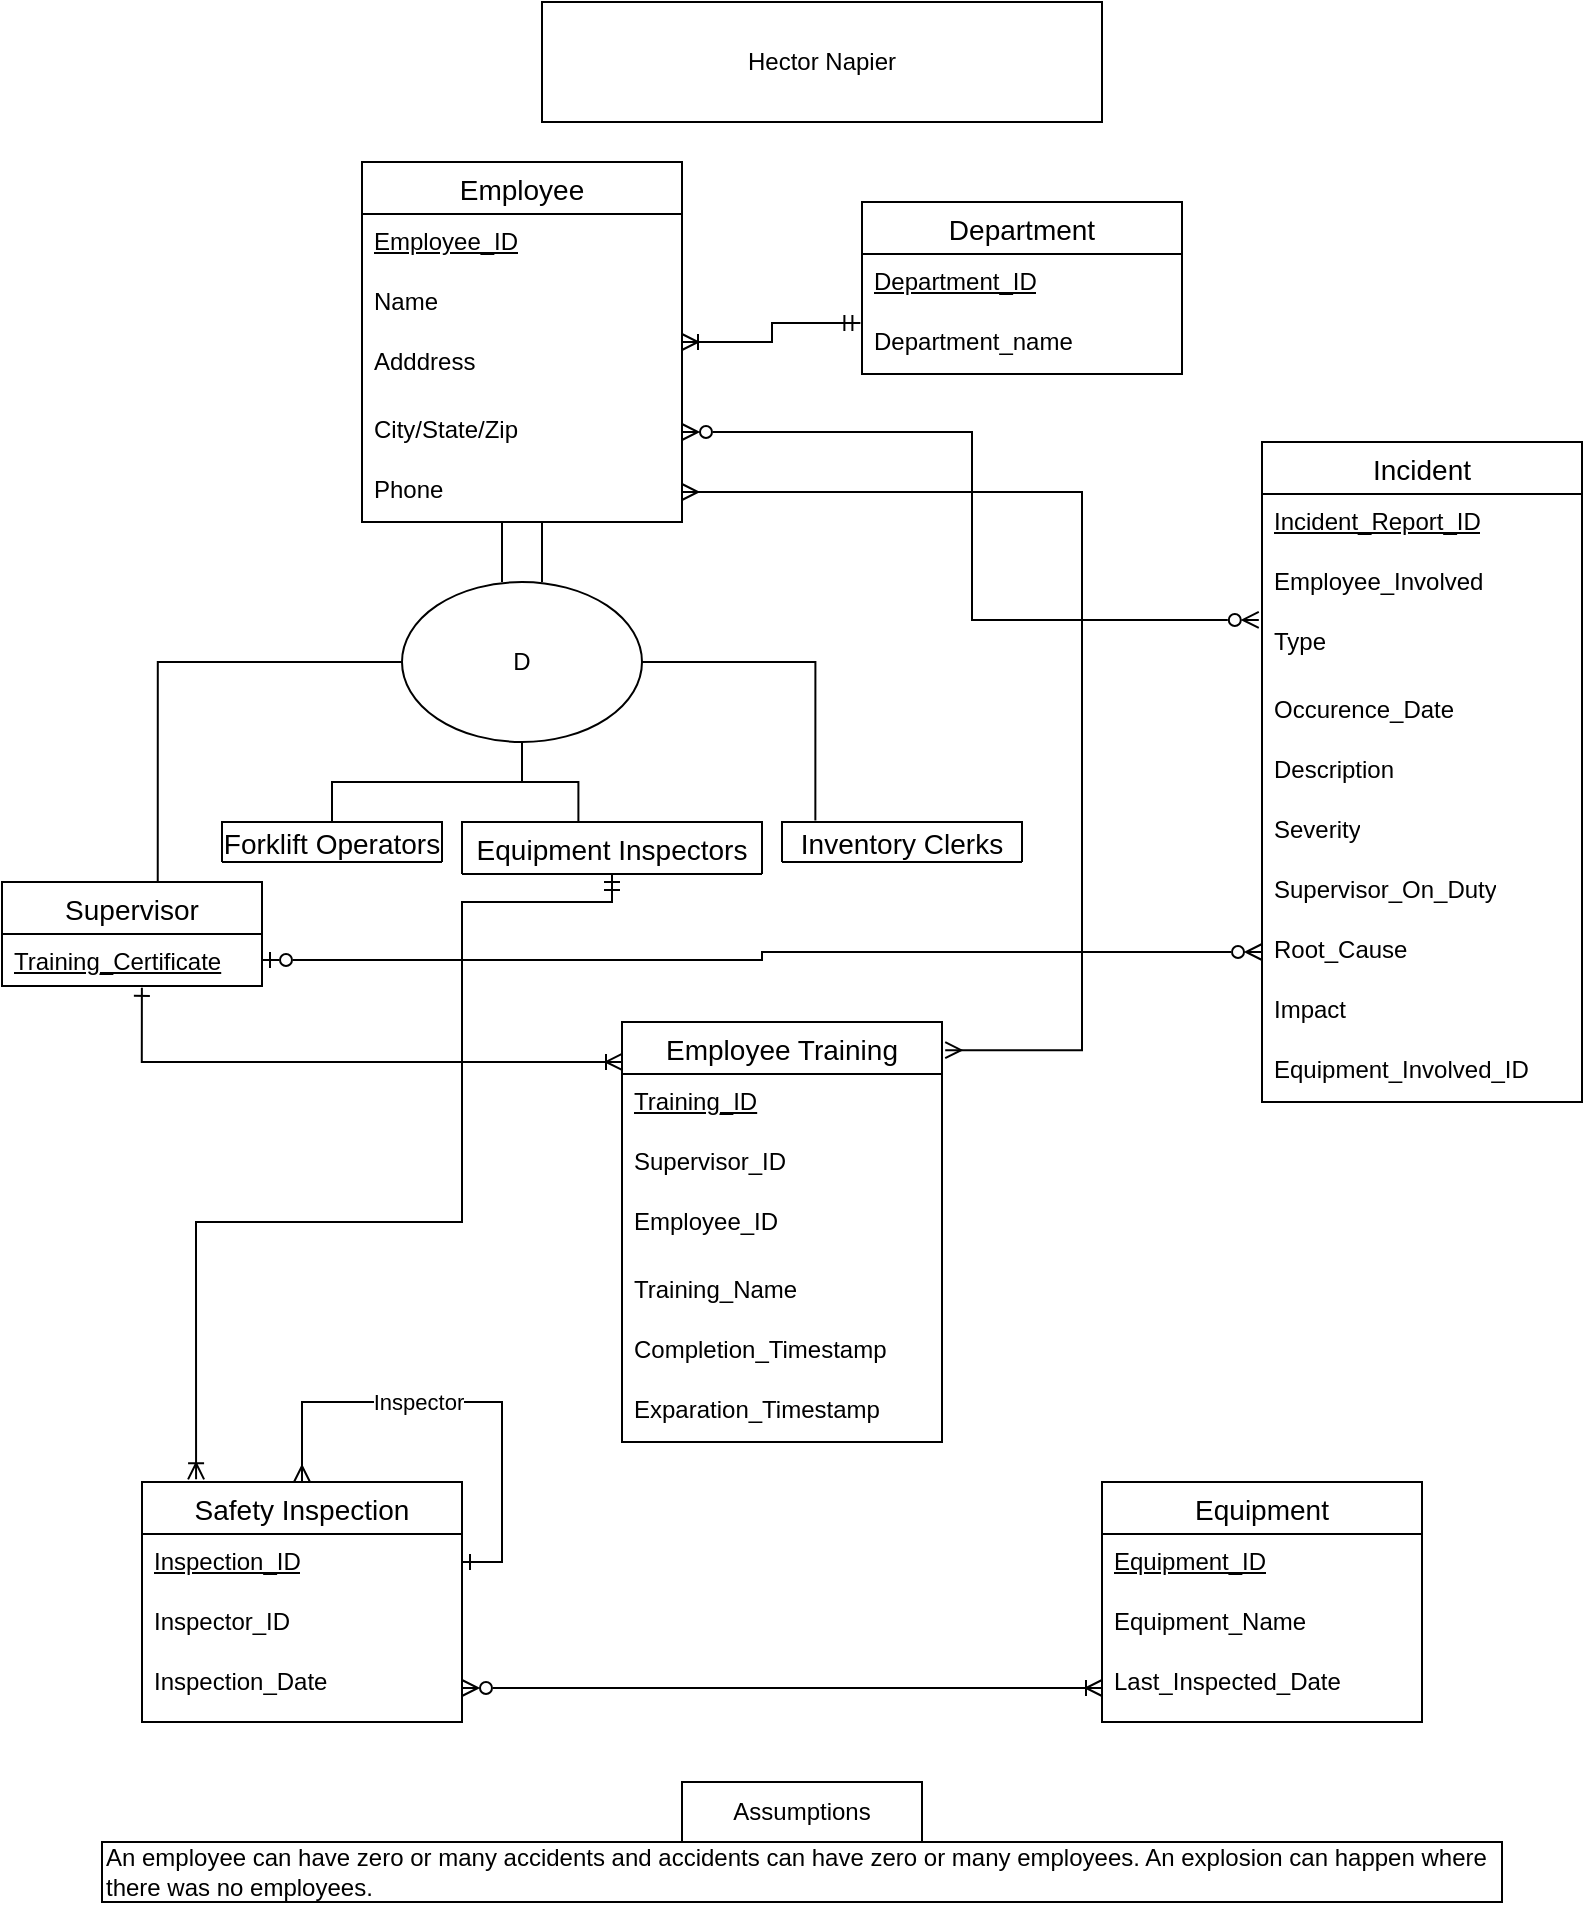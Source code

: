 <mxfile version="22.0.3" type="device">
  <diagram name="Page-1" id="sYtx6z7rF7cJxOc9Lzwu">
    <mxGraphModel dx="1728" dy="1003" grid="1" gridSize="10" guides="1" tooltips="1" connect="1" arrows="1" fold="1" page="1" pageScale="1" pageWidth="850" pageHeight="1100" math="0" shadow="0">
      <root>
        <mxCell id="0" />
        <mxCell id="1" parent="0" />
        <mxCell id="apBYiKPrkvCSFLuw5tlf-1" value="Department" style="swimlane;fontStyle=0;childLayout=stackLayout;horizontal=1;startSize=26;horizontalStack=0;resizeParent=1;resizeParentMax=0;resizeLast=0;collapsible=1;marginBottom=0;align=center;fontSize=14;" parent="1" vertex="1">
          <mxGeometry x="440" y="120" width="160" height="86" as="geometry" />
        </mxCell>
        <mxCell id="apBYiKPrkvCSFLuw5tlf-2" value="&lt;u&gt;Department_ID&lt;/u&gt;" style="text;strokeColor=none;fillColor=none;spacingLeft=4;spacingRight=4;overflow=hidden;rotatable=0;points=[[0,0.5],[1,0.5]];portConstraint=eastwest;fontSize=12;whiteSpace=wrap;html=1;" parent="apBYiKPrkvCSFLuw5tlf-1" vertex="1">
          <mxGeometry y="26" width="160" height="30" as="geometry" />
        </mxCell>
        <mxCell id="apBYiKPrkvCSFLuw5tlf-3" value="Department_name" style="text;strokeColor=none;fillColor=none;spacingLeft=4;spacingRight=4;overflow=hidden;rotatable=0;points=[[0,0.5],[1,0.5]];portConstraint=eastwest;fontSize=12;whiteSpace=wrap;html=1;" parent="apBYiKPrkvCSFLuw5tlf-1" vertex="1">
          <mxGeometry y="56" width="160" height="30" as="geometry" />
        </mxCell>
        <mxCell id="I4SNP1lVgfRBvUvI3X4L-1" style="edgeStyle=orthogonalEdgeStyle;rounded=0;orthogonalLoop=1;jettySize=auto;html=1;entryX=-0.005;entryY=0.151;entryDx=0;entryDy=0;endArrow=ERmandOne;endFill=0;entryPerimeter=0;startArrow=ERoneToMany;startFill=0;" edge="1" parent="1" source="apBYiKPrkvCSFLuw5tlf-5" target="apBYiKPrkvCSFLuw5tlf-3">
          <mxGeometry relative="1" as="geometry">
            <mxPoint x="420" y="190" as="targetPoint" />
          </mxGeometry>
        </mxCell>
        <mxCell id="apBYiKPrkvCSFLuw5tlf-5" value="Employee" style="swimlane;fontStyle=0;childLayout=stackLayout;horizontal=1;startSize=26;horizontalStack=0;resizeParent=1;resizeParentMax=0;resizeLast=0;collapsible=1;marginBottom=0;align=center;fontSize=14;" parent="1" vertex="1">
          <mxGeometry x="190" y="100" width="160" height="180" as="geometry" />
        </mxCell>
        <mxCell id="apBYiKPrkvCSFLuw5tlf-6" value="&lt;u&gt;Employee_ID&lt;/u&gt;" style="text;strokeColor=none;fillColor=none;spacingLeft=4;spacingRight=4;overflow=hidden;rotatable=0;points=[[0,0.5],[1,0.5]];portConstraint=eastwest;fontSize=12;whiteSpace=wrap;html=1;" parent="apBYiKPrkvCSFLuw5tlf-5" vertex="1">
          <mxGeometry y="26" width="160" height="30" as="geometry" />
        </mxCell>
        <mxCell id="apBYiKPrkvCSFLuw5tlf-7" value="Name" style="text;strokeColor=none;fillColor=none;spacingLeft=4;spacingRight=4;overflow=hidden;rotatable=0;points=[[0,0.5],[1,0.5]];portConstraint=eastwest;fontSize=12;whiteSpace=wrap;html=1;" parent="apBYiKPrkvCSFLuw5tlf-5" vertex="1">
          <mxGeometry y="56" width="160" height="30" as="geometry" />
        </mxCell>
        <mxCell id="apBYiKPrkvCSFLuw5tlf-8" value="Adddress" style="text;strokeColor=none;fillColor=none;spacingLeft=4;spacingRight=4;overflow=hidden;rotatable=0;points=[[0,0.5],[1,0.5]];portConstraint=eastwest;fontSize=12;whiteSpace=wrap;html=1;" parent="apBYiKPrkvCSFLuw5tlf-5" vertex="1">
          <mxGeometry y="86" width="160" height="34" as="geometry" />
        </mxCell>
        <mxCell id="apBYiKPrkvCSFLuw5tlf-9" value="City/State/Zip" style="text;strokeColor=none;fillColor=none;spacingLeft=4;spacingRight=4;overflow=hidden;rotatable=0;points=[[0,0.5],[1,0.5]];portConstraint=eastwest;fontSize=12;whiteSpace=wrap;html=1;" parent="apBYiKPrkvCSFLuw5tlf-5" vertex="1">
          <mxGeometry y="120" width="160" height="30" as="geometry" />
        </mxCell>
        <mxCell id="apBYiKPrkvCSFLuw5tlf-10" value="Phone" style="text;strokeColor=none;fillColor=none;spacingLeft=4;spacingRight=4;overflow=hidden;rotatable=0;points=[[0,0.5],[1,0.5]];portConstraint=eastwest;fontSize=12;whiteSpace=wrap;html=1;" parent="apBYiKPrkvCSFLuw5tlf-5" vertex="1">
          <mxGeometry y="150" width="160" height="30" as="geometry" />
        </mxCell>
        <mxCell id="S1Vte30AC0sNa9_ae5hA-1" value="Incident" style="swimlane;fontStyle=0;childLayout=stackLayout;horizontal=1;startSize=26;horizontalStack=0;resizeParent=1;resizeParentMax=0;resizeLast=0;collapsible=1;marginBottom=0;align=center;fontSize=14;" parent="1" vertex="1">
          <mxGeometry x="640" y="240" width="160" height="330" as="geometry" />
        </mxCell>
        <mxCell id="S1Vte30AC0sNa9_ae5hA-2" value="&lt;u&gt;Incident_Report_ID&lt;/u&gt;" style="text;strokeColor=none;fillColor=none;spacingLeft=4;spacingRight=4;overflow=hidden;rotatable=0;points=[[0,0.5],[1,0.5]];portConstraint=eastwest;fontSize=12;whiteSpace=wrap;html=1;" parent="S1Vte30AC0sNa9_ae5hA-1" vertex="1">
          <mxGeometry y="26" width="160" height="30" as="geometry" />
        </mxCell>
        <mxCell id="S1Vte30AC0sNa9_ae5hA-3" value="Employee_Involved" style="text;strokeColor=none;fillColor=none;spacingLeft=4;spacingRight=4;overflow=hidden;rotatable=0;points=[[0,0.5],[1,0.5]];portConstraint=eastwest;fontSize=12;whiteSpace=wrap;html=1;" parent="S1Vte30AC0sNa9_ae5hA-1" vertex="1">
          <mxGeometry y="56" width="160" height="30" as="geometry" />
        </mxCell>
        <mxCell id="S1Vte30AC0sNa9_ae5hA-4" value="Type" style="text;strokeColor=none;fillColor=none;spacingLeft=4;spacingRight=4;overflow=hidden;rotatable=0;points=[[0,0.5],[1,0.5]];portConstraint=eastwest;fontSize=12;whiteSpace=wrap;html=1;" parent="S1Vte30AC0sNa9_ae5hA-1" vertex="1">
          <mxGeometry y="86" width="160" height="34" as="geometry" />
        </mxCell>
        <mxCell id="S1Vte30AC0sNa9_ae5hA-5" value="Occurence_Date" style="text;strokeColor=none;fillColor=none;spacingLeft=4;spacingRight=4;overflow=hidden;rotatable=0;points=[[0,0.5],[1,0.5]];portConstraint=eastwest;fontSize=12;whiteSpace=wrap;html=1;" parent="S1Vte30AC0sNa9_ae5hA-1" vertex="1">
          <mxGeometry y="120" width="160" height="30" as="geometry" />
        </mxCell>
        <mxCell id="S1Vte30AC0sNa9_ae5hA-6" value="Description" style="text;strokeColor=none;fillColor=none;spacingLeft=4;spacingRight=4;overflow=hidden;rotatable=0;points=[[0,0.5],[1,0.5]];portConstraint=eastwest;fontSize=12;whiteSpace=wrap;html=1;" parent="S1Vte30AC0sNa9_ae5hA-1" vertex="1">
          <mxGeometry y="150" width="160" height="30" as="geometry" />
        </mxCell>
        <mxCell id="S1Vte30AC0sNa9_ae5hA-44" value="Severity" style="text;strokeColor=none;fillColor=none;spacingLeft=4;spacingRight=4;overflow=hidden;rotatable=0;points=[[0,0.5],[1,0.5]];portConstraint=eastwest;fontSize=12;whiteSpace=wrap;html=1;" parent="S1Vte30AC0sNa9_ae5hA-1" vertex="1">
          <mxGeometry y="180" width="160" height="30" as="geometry" />
        </mxCell>
        <mxCell id="S1Vte30AC0sNa9_ae5hA-45" value="Supervisor_On_Duty" style="text;strokeColor=none;fillColor=none;spacingLeft=4;spacingRight=4;overflow=hidden;rotatable=0;points=[[0,0.5],[1,0.5]];portConstraint=eastwest;fontSize=12;whiteSpace=wrap;html=1;" parent="S1Vte30AC0sNa9_ae5hA-1" vertex="1">
          <mxGeometry y="210" width="160" height="30" as="geometry" />
        </mxCell>
        <mxCell id="S1Vte30AC0sNa9_ae5hA-46" value="Root_Cause" style="text;strokeColor=none;fillColor=none;spacingLeft=4;spacingRight=4;overflow=hidden;rotatable=0;points=[[0,0.5],[1,0.5]];portConstraint=eastwest;fontSize=12;whiteSpace=wrap;html=1;" parent="S1Vte30AC0sNa9_ae5hA-1" vertex="1">
          <mxGeometry y="240" width="160" height="30" as="geometry" />
        </mxCell>
        <mxCell id="S1Vte30AC0sNa9_ae5hA-47" value="Impact" style="text;strokeColor=none;fillColor=none;spacingLeft=4;spacingRight=4;overflow=hidden;rotatable=0;points=[[0,0.5],[1,0.5]];portConstraint=eastwest;fontSize=12;whiteSpace=wrap;html=1;" parent="S1Vte30AC0sNa9_ae5hA-1" vertex="1">
          <mxGeometry y="270" width="160" height="30" as="geometry" />
        </mxCell>
        <mxCell id="S1Vte30AC0sNa9_ae5hA-48" value="Equipment_Involved_ID" style="text;strokeColor=none;fillColor=none;spacingLeft=4;spacingRight=4;overflow=hidden;rotatable=0;points=[[0,0.5],[1,0.5]];portConstraint=eastwest;fontSize=12;whiteSpace=wrap;html=1;" parent="S1Vte30AC0sNa9_ae5hA-1" vertex="1">
          <mxGeometry y="300" width="160" height="30" as="geometry" />
        </mxCell>
        <mxCell id="S1Vte30AC0sNa9_ae5hA-7" value="Safety Inspection" style="swimlane;fontStyle=0;childLayout=stackLayout;horizontal=1;startSize=26;horizontalStack=0;resizeParent=1;resizeParentMax=0;resizeLast=0;collapsible=1;marginBottom=0;align=center;fontSize=14;" parent="1" vertex="1">
          <mxGeometry x="80" y="760" width="160" height="120" as="geometry" />
        </mxCell>
        <mxCell id="S1Vte30AC0sNa9_ae5hA-8" value="&lt;u&gt;Inspection_ID&lt;/u&gt;" style="text;strokeColor=none;fillColor=none;spacingLeft=4;spacingRight=4;overflow=hidden;rotatable=0;points=[[0,0.5],[1,0.5]];portConstraint=eastwest;fontSize=12;whiteSpace=wrap;html=1;" parent="S1Vte30AC0sNa9_ae5hA-7" vertex="1">
          <mxGeometry y="26" width="160" height="30" as="geometry" />
        </mxCell>
        <mxCell id="S1Vte30AC0sNa9_ae5hA-9" value="Inspector_ID" style="text;strokeColor=none;fillColor=none;spacingLeft=4;spacingRight=4;overflow=hidden;rotatable=0;points=[[0,0.5],[1,0.5]];portConstraint=eastwest;fontSize=12;whiteSpace=wrap;html=1;" parent="S1Vte30AC0sNa9_ae5hA-7" vertex="1">
          <mxGeometry y="56" width="160" height="30" as="geometry" />
        </mxCell>
        <mxCell id="S1Vte30AC0sNa9_ae5hA-10" value="Inspection_Date" style="text;strokeColor=none;fillColor=none;spacingLeft=4;spacingRight=4;overflow=hidden;rotatable=0;points=[[0,0.5],[1,0.5]];portConstraint=eastwest;fontSize=12;whiteSpace=wrap;html=1;" parent="S1Vte30AC0sNa9_ae5hA-7" vertex="1">
          <mxGeometry y="86" width="160" height="34" as="geometry" />
        </mxCell>
        <mxCell id="S1Vte30AC0sNa9_ae5hA-13" value="Employee Training" style="swimlane;fontStyle=0;childLayout=stackLayout;horizontal=1;startSize=26;horizontalStack=0;resizeParent=1;resizeParentMax=0;resizeLast=0;collapsible=1;marginBottom=0;align=center;fontSize=14;" parent="1" vertex="1">
          <mxGeometry x="320" y="530" width="160" height="210" as="geometry" />
        </mxCell>
        <mxCell id="S1Vte30AC0sNa9_ae5hA-14" value="&lt;u&gt;Training_ID&lt;/u&gt;" style="text;strokeColor=none;fillColor=none;spacingLeft=4;spacingRight=4;overflow=hidden;rotatable=0;points=[[0,0.5],[1,0.5]];portConstraint=eastwest;fontSize=12;whiteSpace=wrap;html=1;" parent="S1Vte30AC0sNa9_ae5hA-13" vertex="1">
          <mxGeometry y="26" width="160" height="30" as="geometry" />
        </mxCell>
        <mxCell id="S1Vte30AC0sNa9_ae5hA-15" value="Supervisor_ID" style="text;strokeColor=none;fillColor=none;spacingLeft=4;spacingRight=4;overflow=hidden;rotatable=0;points=[[0,0.5],[1,0.5]];portConstraint=eastwest;fontSize=12;whiteSpace=wrap;html=1;" parent="S1Vte30AC0sNa9_ae5hA-13" vertex="1">
          <mxGeometry y="56" width="160" height="30" as="geometry" />
        </mxCell>
        <mxCell id="S1Vte30AC0sNa9_ae5hA-16" value="Employee_ID" style="text;strokeColor=none;fillColor=none;spacingLeft=4;spacingRight=4;overflow=hidden;rotatable=0;points=[[0,0.5],[1,0.5]];portConstraint=eastwest;fontSize=12;whiteSpace=wrap;html=1;" parent="S1Vte30AC0sNa9_ae5hA-13" vertex="1">
          <mxGeometry y="86" width="160" height="34" as="geometry" />
        </mxCell>
        <mxCell id="S1Vte30AC0sNa9_ae5hA-18" value="Training_Name&lt;span id=&quot;docs-internal-guid-70e53d38-7fff-9f98-15dd-3e7fa3ef2a90&quot;&gt;&lt;/span&gt;" style="text;strokeColor=none;fillColor=none;spacingLeft=4;spacingRight=4;overflow=hidden;rotatable=0;points=[[0,0.5],[1,0.5]];portConstraint=eastwest;fontSize=12;whiteSpace=wrap;html=1;" parent="S1Vte30AC0sNa9_ae5hA-13" vertex="1">
          <mxGeometry y="120" width="160" height="30" as="geometry" />
        </mxCell>
        <mxCell id="S1Vte30AC0sNa9_ae5hA-17" value="Completion_Timestamp&lt;span id=&quot;docs-internal-guid-70e53d38-7fff-9f98-15dd-3e7fa3ef2a90&quot;&gt;&lt;/span&gt;&lt;span id=&quot;docs-internal-guid-1840ea6c-7fff-8239-9647-e2429dcb6cf9&quot;&gt;&lt;/span&gt;&lt;span id=&quot;docs-internal-guid-1840ea6c-7fff-8239-9647-e2429dcb6cf9&quot;&gt;&lt;/span&gt;" style="text;strokeColor=none;fillColor=none;spacingLeft=4;spacingRight=4;overflow=hidden;rotatable=0;points=[[0,0.5],[1,0.5]];portConstraint=eastwest;fontSize=12;whiteSpace=wrap;html=1;" parent="S1Vte30AC0sNa9_ae5hA-13" vertex="1">
          <mxGeometry y="150" width="160" height="30" as="geometry" />
        </mxCell>
        <mxCell id="S1Vte30AC0sNa9_ae5hA-49" value="Exparation_Timestamp&lt;span id=&quot;docs-internal-guid-70e53d38-7fff-9f98-15dd-3e7fa3ef2a90&quot;&gt;&lt;/span&gt;&lt;span id=&quot;docs-internal-guid-1840ea6c-7fff-8239-9647-e2429dcb6cf9&quot;&gt;&lt;/span&gt;&lt;span id=&quot;docs-internal-guid-1840ea6c-7fff-8239-9647-e2429dcb6cf9&quot;&gt;&lt;/span&gt;" style="text;strokeColor=none;fillColor=none;spacingLeft=4;spacingRight=4;overflow=hidden;rotatable=0;points=[[0,0.5],[1,0.5]];portConstraint=eastwest;fontSize=12;whiteSpace=wrap;html=1;" parent="S1Vte30AC0sNa9_ae5hA-13" vertex="1">
          <mxGeometry y="180" width="160" height="30" as="geometry" />
        </mxCell>
        <mxCell id="S1Vte30AC0sNa9_ae5hA-19" value="Equipment" style="swimlane;fontStyle=0;childLayout=stackLayout;horizontal=1;startSize=26;horizontalStack=0;resizeParent=1;resizeParentMax=0;resizeLast=0;collapsible=1;marginBottom=0;align=center;fontSize=14;" parent="1" vertex="1">
          <mxGeometry x="560" y="760" width="160" height="120" as="geometry" />
        </mxCell>
        <mxCell id="S1Vte30AC0sNa9_ae5hA-20" value="&lt;u&gt;Equipment_ID&lt;/u&gt;" style="text;strokeColor=none;fillColor=none;spacingLeft=4;spacingRight=4;overflow=hidden;rotatable=0;points=[[0,0.5],[1,0.5]];portConstraint=eastwest;fontSize=12;whiteSpace=wrap;html=1;" parent="S1Vte30AC0sNa9_ae5hA-19" vertex="1">
          <mxGeometry y="26" width="160" height="30" as="geometry" />
        </mxCell>
        <mxCell id="S1Vte30AC0sNa9_ae5hA-21" value="Equipment_Name" style="text;strokeColor=none;fillColor=none;spacingLeft=4;spacingRight=4;overflow=hidden;rotatable=0;points=[[0,0.5],[1,0.5]];portConstraint=eastwest;fontSize=12;whiteSpace=wrap;html=1;" parent="S1Vte30AC0sNa9_ae5hA-19" vertex="1">
          <mxGeometry y="56" width="160" height="30" as="geometry" />
        </mxCell>
        <mxCell id="S1Vte30AC0sNa9_ae5hA-22" value="Last_Inspected_Date" style="text;strokeColor=none;fillColor=none;spacingLeft=4;spacingRight=4;overflow=hidden;rotatable=0;points=[[0,0.5],[1,0.5]];portConstraint=eastwest;fontSize=12;whiteSpace=wrap;html=1;" parent="S1Vte30AC0sNa9_ae5hA-19" vertex="1">
          <mxGeometry y="86" width="160" height="34" as="geometry" />
        </mxCell>
        <mxCell id="S1Vte30AC0sNa9_ae5hA-26" value="An employee can have zero or many accidents and accidents can have zero or many employees. An explosion can happen where there was no employees.&amp;nbsp;" style="rounded=0;whiteSpace=wrap;html=1;align=left;" parent="1" vertex="1">
          <mxGeometry x="60" y="940" width="700" height="30" as="geometry" />
        </mxCell>
        <mxCell id="S1Vte30AC0sNa9_ae5hA-28" value="Supervisor" style="swimlane;fontStyle=0;childLayout=stackLayout;horizontal=1;startSize=26;horizontalStack=0;resizeParent=1;resizeParentMax=0;resizeLast=0;collapsible=1;marginBottom=0;align=center;fontSize=14;" parent="1" vertex="1">
          <mxGeometry x="10" y="460" width="130" height="52" as="geometry" />
        </mxCell>
        <mxCell id="S1Vte30AC0sNa9_ae5hA-29" value="&lt;u&gt;Training_Certificate&lt;/u&gt;" style="text;strokeColor=none;fillColor=none;spacingLeft=4;spacingRight=4;overflow=hidden;rotatable=0;points=[[0,0.5],[1,0.5]];portConstraint=eastwest;fontSize=12;whiteSpace=wrap;html=1;" parent="S1Vte30AC0sNa9_ae5hA-28" vertex="1">
          <mxGeometry y="26" width="130" height="26" as="geometry" />
        </mxCell>
        <mxCell id="S1Vte30AC0sNa9_ae5hA-31" value="Forklift Operators" style="swimlane;fontStyle=0;childLayout=stackLayout;horizontal=1;startSize=26;horizontalStack=0;resizeParent=1;resizeParentMax=0;resizeLast=0;collapsible=1;marginBottom=0;align=center;fontSize=14;" parent="1" vertex="1">
          <mxGeometry x="120" y="430" width="110" height="20" as="geometry" />
        </mxCell>
        <mxCell id="S1Vte30AC0sNa9_ae5hA-33" value="Equipment Inspectors" style="swimlane;fontStyle=0;childLayout=stackLayout;horizontal=1;startSize=26;horizontalStack=0;resizeParent=1;resizeParentMax=0;resizeLast=0;collapsible=1;marginBottom=0;align=center;fontSize=14;" parent="1" vertex="1">
          <mxGeometry x="240" y="430" width="150" height="26" as="geometry" />
        </mxCell>
        <mxCell id="S1Vte30AC0sNa9_ae5hA-35" value="Inventory Clerks" style="swimlane;fontStyle=0;childLayout=stackLayout;horizontal=1;startSize=26;horizontalStack=0;resizeParent=1;resizeParentMax=0;resizeLast=0;collapsible=1;marginBottom=0;align=center;fontSize=14;" parent="1" vertex="1">
          <mxGeometry x="400" y="430" width="120" height="20" as="geometry" />
        </mxCell>
        <mxCell id="S1Vte30AC0sNa9_ae5hA-41" style="edgeStyle=orthogonalEdgeStyle;rounded=0;orthogonalLoop=1;jettySize=auto;html=1;endArrow=none;endFill=0;" parent="1" source="S1Vte30AC0sNa9_ae5hA-37" target="S1Vte30AC0sNa9_ae5hA-31" edge="1">
          <mxGeometry relative="1" as="geometry" />
        </mxCell>
        <mxCell id="S1Vte30AC0sNa9_ae5hA-37" value="D" style="ellipse;whiteSpace=wrap;html=1;" parent="1" vertex="1">
          <mxGeometry x="210" y="310" width="120" height="80" as="geometry" />
        </mxCell>
        <mxCell id="S1Vte30AC0sNa9_ae5hA-38" style="edgeStyle=orthogonalEdgeStyle;rounded=0;orthogonalLoop=1;jettySize=auto;html=1;entryX=0.5;entryY=0;entryDx=0;entryDy=0;endArrow=none;endFill=0;" parent="1" edge="1">
          <mxGeometry relative="1" as="geometry">
            <mxPoint x="280.0" y="280" as="sourcePoint" />
            <mxPoint x="280" y="310.0" as="targetPoint" />
          </mxGeometry>
        </mxCell>
        <mxCell id="S1Vte30AC0sNa9_ae5hA-39" style="edgeStyle=orthogonalEdgeStyle;rounded=0;orthogonalLoop=1;jettySize=auto;html=1;entryX=0.5;entryY=0;entryDx=0;entryDy=0;endArrow=none;endFill=0;" parent="1" edge="1">
          <mxGeometry relative="1" as="geometry">
            <mxPoint x="260.0" y="280" as="sourcePoint" />
            <mxPoint x="260" y="310.0" as="targetPoint" />
          </mxGeometry>
        </mxCell>
        <mxCell id="S1Vte30AC0sNa9_ae5hA-40" style="edgeStyle=orthogonalEdgeStyle;rounded=0;orthogonalLoop=1;jettySize=auto;html=1;entryX=0.599;entryY=0.007;entryDx=0;entryDy=0;entryPerimeter=0;endArrow=none;endFill=0;" parent="1" source="S1Vte30AC0sNa9_ae5hA-37" target="S1Vte30AC0sNa9_ae5hA-28" edge="1">
          <mxGeometry relative="1" as="geometry" />
        </mxCell>
        <mxCell id="S1Vte30AC0sNa9_ae5hA-42" style="edgeStyle=orthogonalEdgeStyle;rounded=0;orthogonalLoop=1;jettySize=auto;html=1;entryX=0.388;entryY=-0.001;entryDx=0;entryDy=0;entryPerimeter=0;endArrow=none;endFill=0;" parent="1" source="S1Vte30AC0sNa9_ae5hA-37" target="S1Vte30AC0sNa9_ae5hA-33" edge="1">
          <mxGeometry relative="1" as="geometry" />
        </mxCell>
        <mxCell id="S1Vte30AC0sNa9_ae5hA-43" style="edgeStyle=orthogonalEdgeStyle;rounded=0;orthogonalLoop=1;jettySize=auto;html=1;entryX=0.139;entryY=-0.04;entryDx=0;entryDy=0;entryPerimeter=0;endArrow=none;endFill=0;" parent="1" source="S1Vte30AC0sNa9_ae5hA-37" target="S1Vte30AC0sNa9_ae5hA-35" edge="1">
          <mxGeometry relative="1" as="geometry" />
        </mxCell>
        <mxCell id="S1Vte30AC0sNa9_ae5hA-50" value="Hector Napier" style="rounded=0;whiteSpace=wrap;html=1;" parent="1" vertex="1">
          <mxGeometry x="280" y="20" width="280" height="60" as="geometry" />
        </mxCell>
        <mxCell id="I4SNP1lVgfRBvUvI3X4L-3" style="edgeStyle=orthogonalEdgeStyle;rounded=0;orthogonalLoop=1;jettySize=auto;html=1;entryX=-0.01;entryY=0.088;entryDx=0;entryDy=0;entryPerimeter=0;endArrow=ERzeroToMany;endFill=0;startArrow=ERzeroToMany;startFill=0;" edge="1" parent="1" source="apBYiKPrkvCSFLuw5tlf-9" target="S1Vte30AC0sNa9_ae5hA-4">
          <mxGeometry relative="1" as="geometry" />
        </mxCell>
        <mxCell id="I4SNP1lVgfRBvUvI3X4L-5" style="edgeStyle=orthogonalEdgeStyle;rounded=0;orthogonalLoop=1;jettySize=auto;html=1;entryX=1;entryY=0.5;entryDx=0;entryDy=0;endArrow=ERzeroToOne;endFill=0;startArrow=ERzeroToMany;startFill=0;" edge="1" parent="1" source="S1Vte30AC0sNa9_ae5hA-46" target="S1Vte30AC0sNa9_ae5hA-29">
          <mxGeometry relative="1" as="geometry" />
        </mxCell>
        <mxCell id="I4SNP1lVgfRBvUvI3X4L-7" style="edgeStyle=orthogonalEdgeStyle;rounded=0;orthogonalLoop=1;jettySize=auto;html=1;endArrow=ERone;endFill=0;startArrow=ERmany;startFill=0;" edge="1" parent="1" source="S1Vte30AC0sNa9_ae5hA-7">
          <mxGeometry relative="1" as="geometry">
            <mxPoint x="240" y="800" as="targetPoint" />
            <Array as="points">
              <mxPoint x="160" y="720" />
              <mxPoint x="260" y="720" />
              <mxPoint x="260" y="800" />
              <mxPoint x="240" y="800" />
            </Array>
          </mxGeometry>
        </mxCell>
        <mxCell id="I4SNP1lVgfRBvUvI3X4L-9" value="Inspector" style="edgeLabel;html=1;align=center;verticalAlign=middle;resizable=0;points=[];" vertex="1" connectable="0" parent="I4SNP1lVgfRBvUvI3X4L-7">
          <mxGeometry x="-0.256" relative="1" as="geometry">
            <mxPoint x="8" as="offset" />
          </mxGeometry>
        </mxCell>
        <mxCell id="I4SNP1lVgfRBvUvI3X4L-10" style="edgeStyle=orthogonalEdgeStyle;rounded=0;orthogonalLoop=1;jettySize=auto;html=1;endArrow=ERoneToMany;endFill=0;startArrow=ERzeroToMany;startFill=0;" edge="1" parent="1" source="S1Vte30AC0sNa9_ae5hA-10">
          <mxGeometry relative="1" as="geometry">
            <mxPoint x="560" y="863" as="targetPoint" />
          </mxGeometry>
        </mxCell>
        <mxCell id="I4SNP1lVgfRBvUvI3X4L-12" style="edgeStyle=orthogonalEdgeStyle;rounded=0;orthogonalLoop=1;jettySize=auto;html=1;entryX=0.006;entryY=0.057;entryDx=0;entryDy=0;entryPerimeter=0;startArrow=ERone;startFill=0;endArrow=ERoneToMany;endFill=0;exitX=0.538;exitY=1.036;exitDx=0;exitDy=0;exitPerimeter=0;" edge="1" parent="1" source="S1Vte30AC0sNa9_ae5hA-29">
          <mxGeometry relative="1" as="geometry">
            <mxPoint x="80" y="520" as="sourcePoint" />
            <mxPoint x="320.0" y="549.97" as="targetPoint" />
            <Array as="points">
              <mxPoint x="80" y="550" />
            </Array>
          </mxGeometry>
        </mxCell>
        <mxCell id="I4SNP1lVgfRBvUvI3X4L-13" style="edgeStyle=orthogonalEdgeStyle;rounded=0;orthogonalLoop=1;jettySize=auto;html=1;entryX=1.01;entryY=0.067;entryDx=0;entryDy=0;entryPerimeter=0;endArrow=ERmany;endFill=0;startArrow=ERmany;startFill=0;" edge="1" parent="1" source="apBYiKPrkvCSFLuw5tlf-10" target="S1Vte30AC0sNa9_ae5hA-13">
          <mxGeometry relative="1" as="geometry">
            <Array as="points">
              <mxPoint x="550" y="265" />
              <mxPoint x="550" y="544" />
            </Array>
          </mxGeometry>
        </mxCell>
        <mxCell id="I4SNP1lVgfRBvUvI3X4L-14" style="edgeStyle=orthogonalEdgeStyle;rounded=0;orthogonalLoop=1;jettySize=auto;html=1;entryX=0.169;entryY=-0.011;entryDx=0;entryDy=0;entryPerimeter=0;endArrow=ERoneToMany;endFill=0;startArrow=ERmandOne;startFill=0;" edge="1" parent="1" source="S1Vte30AC0sNa9_ae5hA-33" target="S1Vte30AC0sNa9_ae5hA-7">
          <mxGeometry relative="1" as="geometry">
            <Array as="points">
              <mxPoint x="315" y="470" />
              <mxPoint x="240" y="470" />
              <mxPoint x="240" y="630" />
              <mxPoint x="107" y="630" />
            </Array>
          </mxGeometry>
        </mxCell>
        <mxCell id="I4SNP1lVgfRBvUvI3X4L-17" value="Assumptions" style="rounded=0;whiteSpace=wrap;html=1;" vertex="1" parent="1">
          <mxGeometry x="350" y="910" width="120" height="30" as="geometry" />
        </mxCell>
      </root>
    </mxGraphModel>
  </diagram>
</mxfile>
